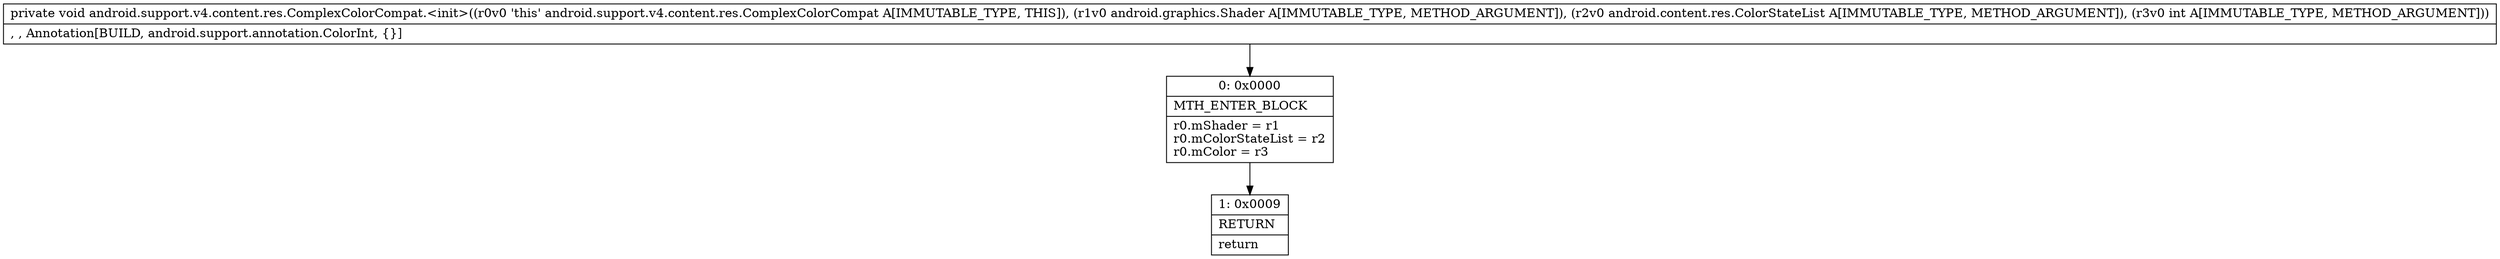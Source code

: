 digraph "CFG forandroid.support.v4.content.res.ComplexColorCompat.\<init\>(Landroid\/graphics\/Shader;Landroid\/content\/res\/ColorStateList;I)V" {
Node_0 [shape=record,label="{0\:\ 0x0000|MTH_ENTER_BLOCK\l|r0.mShader = r1\lr0.mColorStateList = r2\lr0.mColor = r3\l}"];
Node_1 [shape=record,label="{1\:\ 0x0009|RETURN\l|return\l}"];
MethodNode[shape=record,label="{private void android.support.v4.content.res.ComplexColorCompat.\<init\>((r0v0 'this' android.support.v4.content.res.ComplexColorCompat A[IMMUTABLE_TYPE, THIS]), (r1v0 android.graphics.Shader A[IMMUTABLE_TYPE, METHOD_ARGUMENT]), (r2v0 android.content.res.ColorStateList A[IMMUTABLE_TYPE, METHOD_ARGUMENT]), (r3v0 int A[IMMUTABLE_TYPE, METHOD_ARGUMENT]))  | , , Annotation[BUILD, android.support.annotation.ColorInt, \{\}]\l}"];
MethodNode -> Node_0;
Node_0 -> Node_1;
}

